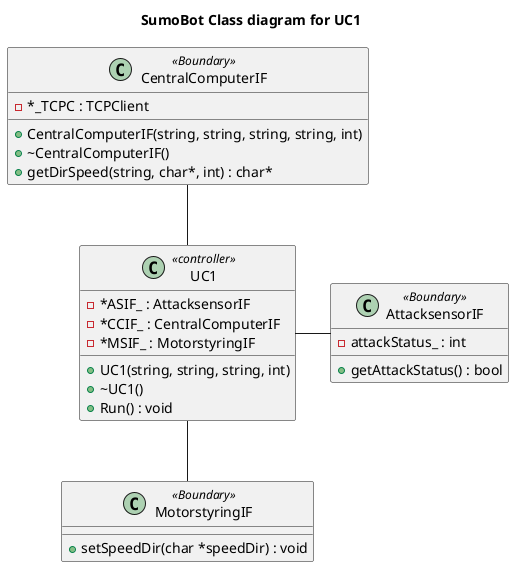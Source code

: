 @startuml
title SumoBot Class diagram for UC1


class UC1 <<controller>>{
    -*ASIF_ : AttacksensorIF
    -*CCIF_ : CentralComputerIF
    -*MSIF_ : MotorstyringIF
    +UC1(string, string, string, int)
    +~UC1()
    +Run() : void
}

class AttacksensorIF<<Boundary>>{
    -attackStatus_ : int
    +getAttackStatus() : bool 
}

class MotorstyringIF <<Boundary>>{
    +setSpeedDir(char *speedDir) : void
}
class CentralComputerIF <<Boundary>>{
    -*_TCPC : TCPClient
    +CentralComputerIF(string, string, string, string, int)
    +~CentralComputerIF()
    +getDirSpeed(string, char*, int) : char*
}

CentralComputerIF -- UC1
UC1 -- MotorstyringIF
UC1 - AttacksensorIF

@enduml
